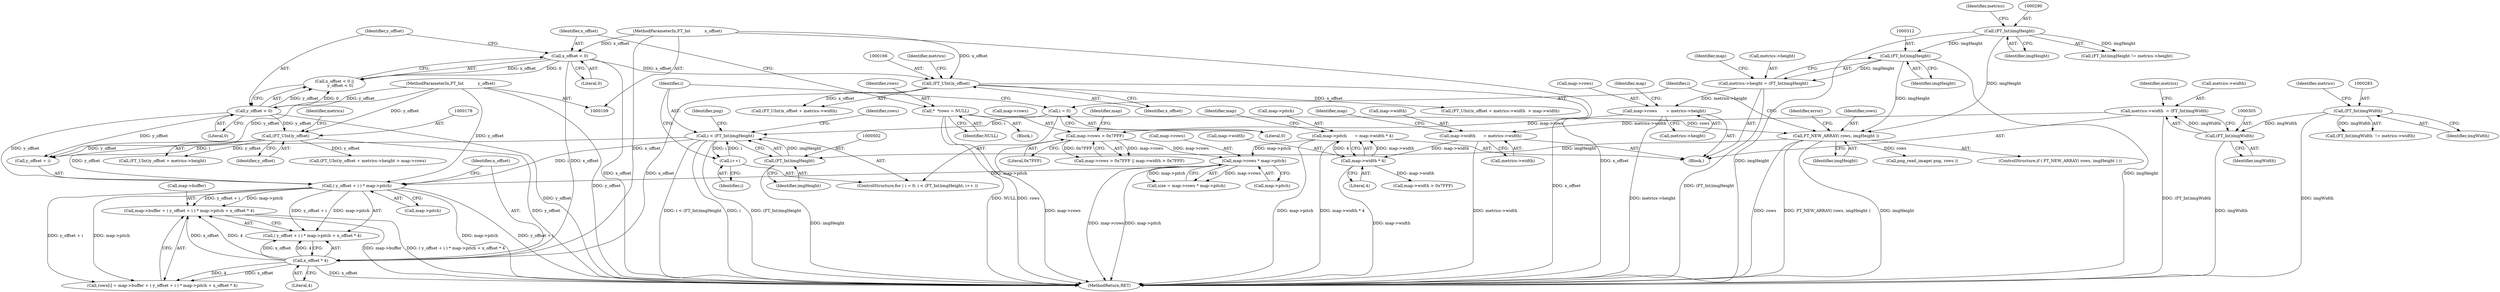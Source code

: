 digraph "0_savannah_b3500af717010137046ec4076d1e1c0641e33727_6@pointer" {
"1000510" [label="(Call,map->buffer + ( y_offset + i ) * map->pitch + x_offset * 4)"];
"1000515" [label="(Call,( y_offset + i ) * map->pitch)"];
"1000177" [label="(Call,(FT_UInt)y_offset)"];
"1000149" [label="(Call,y_offset < 0)"];
"1000112" [label="(MethodParameterIn,FT_Int           y_offset)"];
"1000499" [label="(Call,i < (FT_Int)imgHeight)"];
"1000496" [label="(Call,i = 0)"];
"1000504" [label="(Call,i++)"];
"1000501" [label="(Call,(FT_Int)imgHeight)"];
"1000486" [label="(Call,FT_NEW_ARRAY( rows, imgHeight ))"];
"1000141" [label="(Call,*  *rows = NULL)"];
"1000289" [label="(Call,(FT_Int)imgHeight)"];
"1000311" [label="(Call,(FT_Int)imgHeight)"];
"1000367" [label="(Call,map->rows * map->pitch)"];
"1000349" [label="(Call,map->rows > 0x7FFF)"];
"1000321" [label="(Call,map->rows       = metrics->height)"];
"1000307" [label="(Call,metrics->height = (FT_Int)imgHeight)"];
"1000333" [label="(Call,map->pitch      = map->width * 4)"];
"1000337" [label="(Call,map->width * 4)"];
"1000314" [label="(Call,map->width      = metrics->width)"];
"1000300" [label="(Call,metrics->width  = (FT_Int)imgWidth)"];
"1000304" [label="(Call,(FT_Int)imgWidth)"];
"1000282" [label="(Call,(FT_Int)imgWidth)"];
"1000522" [label="(Call,x_offset * 4)"];
"1000165" [label="(Call,(FT_UInt)x_offset)"];
"1000146" [label="(Call,x_offset < 0)"];
"1000111" [label="(MethodParameterIn,FT_Int           x_offset)"];
"1000519" [label="(Call,map->pitch)"];
"1000498" [label="(Literal,0)"];
"1000281" [label="(Call,(FT_Int)imgWidth  != metrics->width)"];
"1000314" [label="(Call,map->width      = metrics->width)"];
"1000175" [label="(Call,(FT_UInt)y_offset + metrics->height > map->rows)"];
"1000334" [label="(Call,map->pitch)"];
"1000176" [label="(Call,(FT_UInt)y_offset + metrics->height)"];
"1000546" [label="(MethodReturn,RET)"];
"1000150" [label="(Identifier,y_offset)"];
"1000524" [label="(Literal,4)"];
"1000485" [label="(ControlStructure,if ( FT_NEW_ARRAY( rows, imgHeight ) ))"];
"1000181" [label="(Identifier,metrics)"];
"1000504" [label="(Call,i++)"];
"1000311" [label="(Call,(FT_Int)imgHeight)"];
"1000321" [label="(Call,map->rows       = metrics->height)"];
"1000368" [label="(Call,map->rows)"];
"1000367" [label="(Call,map->rows * map->pitch)"];
"1000316" [label="(Identifier,map)"];
"1000165" [label="(Call,(FT_UInt)x_offset)"];
"1000309" [label="(Identifier,metrics)"];
"1000289" [label="(Call,(FT_Int)imgHeight)"];
"1000151" [label="(Literal,0)"];
"1000496" [label="(Call,i = 0)"];
"1000486" [label="(Call,FT_NEW_ARRAY( rows, imgHeight ))"];
"1000313" [label="(Identifier,imgHeight)"];
"1000147" [label="(Identifier,x_offset)"];
"1000148" [label="(Literal,0)"];
"1000508" [label="(Identifier,rows)"];
"1000522" [label="(Call,x_offset * 4)"];
"1000516" [label="(Call,y_offset + i)"];
"1000510" [label="(Call,map->buffer + ( y_offset + i ) * map->pitch + x_offset * 4)"];
"1000145" [label="(Call,x_offset < 0 ||\n         y_offset < 0)"];
"1000177" [label="(Call,(FT_UInt)y_offset)"];
"1000146" [label="(Call,x_offset < 0)"];
"1000503" [label="(Identifier,imgHeight)"];
"1000356" [label="(Identifier,map)"];
"1000304" [label="(Call,(FT_Int)imgWidth)"];
"1000286" [label="(Identifier,metrics)"];
"1000111" [label="(MethodParameterIn,FT_Int           x_offset)"];
"1000526" [label="(Identifier,png)"];
"1000149" [label="(Call,y_offset < 0)"];
"1000315" [label="(Call,map->width)"];
"1000514" [label="(Call,( y_offset + i ) * map->pitch + x_offset * 4)"];
"1000338" [label="(Call,map->width)"];
"1000163" [label="(Call,(FT_UInt)x_offset + metrics->width  > map->width)"];
"1000350" [label="(Call,map->rows)"];
"1000488" [label="(Identifier,imgHeight)"];
"1000333" [label="(Call,map->pitch      = map->width * 4)"];
"1000511" [label="(Call,map->buffer)"];
"1000318" [label="(Call,metrics->width)"];
"1000282" [label="(Call,(FT_Int)imgWidth)"];
"1000112" [label="(MethodParameterIn,FT_Int           y_offset)"];
"1000164" [label="(Call,(FT_UInt)x_offset + metrics->width)"];
"1000365" [label="(Call,size = map->rows * map->pitch)"];
"1000371" [label="(Call,map->pitch)"];
"1000325" [label="(Call,metrics->height)"];
"1000308" [label="(Call,metrics->height)"];
"1000353" [label="(Literal,0x7FFF)"];
"1000307" [label="(Call,metrics->height = (FT_Int)imgHeight)"];
"1000119" [label="(Block,)"];
"1000487" [label="(Identifier,rows)"];
"1000500" [label="(Identifier,i)"];
"1000348" [label="(Call,map->rows > 0x7FFF || map->width > 0x7FFF)"];
"1000341" [label="(Literal,4)"];
"1000523" [label="(Identifier,x_offset)"];
"1000505" [label="(Identifier,i)"];
"1000143" [label="(Identifier,NULL)"];
"1000300" [label="(Call,metrics->width  = (FT_Int)imgWidth)"];
"1000293" [label="(Identifier,metrics)"];
"1000306" [label="(Identifier,imgWidth)"];
"1000301" [label="(Call,metrics->width)"];
"1000322" [label="(Call,map->rows)"];
"1000349" [label="(Call,map->rows > 0x7FFF)"];
"1000330" [label="(Identifier,map)"];
"1000354" [label="(Call,map->width > 0x7FFF)"];
"1000179" [label="(Identifier,y_offset)"];
"1000495" [label="(ControlStructure,for ( i = 0; i < (FT_Int)imgHeight; i++ ))"];
"1000525" [label="(Call,png_read_image( png, rows ))"];
"1000506" [label="(Call,rows[i] = map->buffer + ( y_offset + i ) * map->pitch + x_offset * 4)"];
"1000291" [label="(Identifier,imgHeight)"];
"1000298" [label="(Block,)"];
"1000169" [label="(Identifier,metrics)"];
"1000515" [label="(Call,( y_offset + i ) * map->pitch)"];
"1000491" [label="(Identifier,error)"];
"1000323" [label="(Identifier,map)"];
"1000284" [label="(Identifier,imgWidth)"];
"1000337" [label="(Call,map->width * 4)"];
"1000501" [label="(Call,(FT_Int)imgHeight)"];
"1000497" [label="(Identifier,i)"];
"1000142" [label="(Identifier,rows)"];
"1000344" [label="(Identifier,map)"];
"1000141" [label="(Call,*  *rows = NULL)"];
"1000167" [label="(Identifier,x_offset)"];
"1000499" [label="(Call,i < (FT_Int)imgHeight)"];
"1000288" [label="(Call,(FT_Int)imgHeight != metrics->height)"];
"1000510" -> "1000506"  [label="AST: "];
"1000510" -> "1000514"  [label="CFG: "];
"1000511" -> "1000510"  [label="AST: "];
"1000514" -> "1000510"  [label="AST: "];
"1000506" -> "1000510"  [label="CFG: "];
"1000510" -> "1000546"  [label="DDG: ( y_offset + i ) * map->pitch + x_offset * 4"];
"1000510" -> "1000546"  [label="DDG: map->buffer"];
"1000515" -> "1000510"  [label="DDG: y_offset + i"];
"1000515" -> "1000510"  [label="DDG: map->pitch"];
"1000522" -> "1000510"  [label="DDG: x_offset"];
"1000522" -> "1000510"  [label="DDG: 4"];
"1000515" -> "1000514"  [label="AST: "];
"1000515" -> "1000519"  [label="CFG: "];
"1000516" -> "1000515"  [label="AST: "];
"1000519" -> "1000515"  [label="AST: "];
"1000523" -> "1000515"  [label="CFG: "];
"1000515" -> "1000546"  [label="DDG: map->pitch"];
"1000515" -> "1000546"  [label="DDG: y_offset + i"];
"1000515" -> "1000506"  [label="DDG: y_offset + i"];
"1000515" -> "1000506"  [label="DDG: map->pitch"];
"1000515" -> "1000514"  [label="DDG: y_offset + i"];
"1000515" -> "1000514"  [label="DDG: map->pitch"];
"1000177" -> "1000515"  [label="DDG: y_offset"];
"1000149" -> "1000515"  [label="DDG: y_offset"];
"1000112" -> "1000515"  [label="DDG: y_offset"];
"1000499" -> "1000515"  [label="DDG: i"];
"1000367" -> "1000515"  [label="DDG: map->pitch"];
"1000177" -> "1000176"  [label="AST: "];
"1000177" -> "1000179"  [label="CFG: "];
"1000178" -> "1000177"  [label="AST: "];
"1000179" -> "1000177"  [label="AST: "];
"1000181" -> "1000177"  [label="CFG: "];
"1000177" -> "1000546"  [label="DDG: y_offset"];
"1000177" -> "1000175"  [label="DDG: y_offset"];
"1000177" -> "1000176"  [label="DDG: y_offset"];
"1000149" -> "1000177"  [label="DDG: y_offset"];
"1000112" -> "1000177"  [label="DDG: y_offset"];
"1000177" -> "1000516"  [label="DDG: y_offset"];
"1000149" -> "1000145"  [label="AST: "];
"1000149" -> "1000151"  [label="CFG: "];
"1000150" -> "1000149"  [label="AST: "];
"1000151" -> "1000149"  [label="AST: "];
"1000145" -> "1000149"  [label="CFG: "];
"1000149" -> "1000546"  [label="DDG: y_offset"];
"1000149" -> "1000145"  [label="DDG: y_offset"];
"1000149" -> "1000145"  [label="DDG: 0"];
"1000112" -> "1000149"  [label="DDG: y_offset"];
"1000149" -> "1000516"  [label="DDG: y_offset"];
"1000112" -> "1000109"  [label="AST: "];
"1000112" -> "1000546"  [label="DDG: y_offset"];
"1000112" -> "1000516"  [label="DDG: y_offset"];
"1000499" -> "1000495"  [label="AST: "];
"1000499" -> "1000501"  [label="CFG: "];
"1000500" -> "1000499"  [label="AST: "];
"1000501" -> "1000499"  [label="AST: "];
"1000508" -> "1000499"  [label="CFG: "];
"1000526" -> "1000499"  [label="CFG: "];
"1000499" -> "1000546"  [label="DDG: i < (FT_Int)imgHeight"];
"1000499" -> "1000546"  [label="DDG: i"];
"1000499" -> "1000546"  [label="DDG: (FT_Int)imgHeight"];
"1000496" -> "1000499"  [label="DDG: i"];
"1000504" -> "1000499"  [label="DDG: i"];
"1000501" -> "1000499"  [label="DDG: imgHeight"];
"1000499" -> "1000504"  [label="DDG: i"];
"1000499" -> "1000516"  [label="DDG: i"];
"1000496" -> "1000495"  [label="AST: "];
"1000496" -> "1000498"  [label="CFG: "];
"1000497" -> "1000496"  [label="AST: "];
"1000498" -> "1000496"  [label="AST: "];
"1000500" -> "1000496"  [label="CFG: "];
"1000504" -> "1000495"  [label="AST: "];
"1000504" -> "1000505"  [label="CFG: "];
"1000505" -> "1000504"  [label="AST: "];
"1000500" -> "1000504"  [label="CFG: "];
"1000501" -> "1000503"  [label="CFG: "];
"1000502" -> "1000501"  [label="AST: "];
"1000503" -> "1000501"  [label="AST: "];
"1000501" -> "1000546"  [label="DDG: imgHeight"];
"1000486" -> "1000501"  [label="DDG: imgHeight"];
"1000486" -> "1000485"  [label="AST: "];
"1000486" -> "1000488"  [label="CFG: "];
"1000487" -> "1000486"  [label="AST: "];
"1000488" -> "1000486"  [label="AST: "];
"1000491" -> "1000486"  [label="CFG: "];
"1000497" -> "1000486"  [label="CFG: "];
"1000486" -> "1000546"  [label="DDG: FT_NEW_ARRAY( rows, imgHeight )"];
"1000486" -> "1000546"  [label="DDG: imgHeight"];
"1000486" -> "1000546"  [label="DDG: rows"];
"1000141" -> "1000486"  [label="DDG: rows"];
"1000289" -> "1000486"  [label="DDG: imgHeight"];
"1000311" -> "1000486"  [label="DDG: imgHeight"];
"1000486" -> "1000525"  [label="DDG: rows"];
"1000141" -> "1000119"  [label="AST: "];
"1000141" -> "1000143"  [label="CFG: "];
"1000142" -> "1000141"  [label="AST: "];
"1000143" -> "1000141"  [label="AST: "];
"1000147" -> "1000141"  [label="CFG: "];
"1000141" -> "1000546"  [label="DDG: rows"];
"1000141" -> "1000546"  [label="DDG: NULL"];
"1000289" -> "1000288"  [label="AST: "];
"1000289" -> "1000291"  [label="CFG: "];
"1000290" -> "1000289"  [label="AST: "];
"1000291" -> "1000289"  [label="AST: "];
"1000293" -> "1000289"  [label="CFG: "];
"1000289" -> "1000546"  [label="DDG: imgHeight"];
"1000289" -> "1000288"  [label="DDG: imgHeight"];
"1000289" -> "1000311"  [label="DDG: imgHeight"];
"1000311" -> "1000307"  [label="AST: "];
"1000311" -> "1000313"  [label="CFG: "];
"1000312" -> "1000311"  [label="AST: "];
"1000313" -> "1000311"  [label="AST: "];
"1000307" -> "1000311"  [label="CFG: "];
"1000311" -> "1000546"  [label="DDG: imgHeight"];
"1000311" -> "1000307"  [label="DDG: imgHeight"];
"1000367" -> "1000365"  [label="AST: "];
"1000367" -> "1000371"  [label="CFG: "];
"1000368" -> "1000367"  [label="AST: "];
"1000371" -> "1000367"  [label="AST: "];
"1000365" -> "1000367"  [label="CFG: "];
"1000367" -> "1000546"  [label="DDG: map->rows"];
"1000367" -> "1000546"  [label="DDG: map->pitch"];
"1000367" -> "1000365"  [label="DDG: map->rows"];
"1000367" -> "1000365"  [label="DDG: map->pitch"];
"1000349" -> "1000367"  [label="DDG: map->rows"];
"1000333" -> "1000367"  [label="DDG: map->pitch"];
"1000349" -> "1000348"  [label="AST: "];
"1000349" -> "1000353"  [label="CFG: "];
"1000350" -> "1000349"  [label="AST: "];
"1000353" -> "1000349"  [label="AST: "];
"1000356" -> "1000349"  [label="CFG: "];
"1000348" -> "1000349"  [label="CFG: "];
"1000349" -> "1000546"  [label="DDG: map->rows"];
"1000349" -> "1000348"  [label="DDG: map->rows"];
"1000349" -> "1000348"  [label="DDG: 0x7FFF"];
"1000321" -> "1000349"  [label="DDG: map->rows"];
"1000321" -> "1000298"  [label="AST: "];
"1000321" -> "1000325"  [label="CFG: "];
"1000322" -> "1000321"  [label="AST: "];
"1000325" -> "1000321"  [label="AST: "];
"1000330" -> "1000321"  [label="CFG: "];
"1000321" -> "1000546"  [label="DDG: metrics->height"];
"1000307" -> "1000321"  [label="DDG: metrics->height"];
"1000307" -> "1000298"  [label="AST: "];
"1000308" -> "1000307"  [label="AST: "];
"1000316" -> "1000307"  [label="CFG: "];
"1000307" -> "1000546"  [label="DDG: (FT_Int)imgHeight"];
"1000333" -> "1000298"  [label="AST: "];
"1000333" -> "1000337"  [label="CFG: "];
"1000334" -> "1000333"  [label="AST: "];
"1000337" -> "1000333"  [label="AST: "];
"1000344" -> "1000333"  [label="CFG: "];
"1000333" -> "1000546"  [label="DDG: map->pitch"];
"1000333" -> "1000546"  [label="DDG: map->width * 4"];
"1000337" -> "1000333"  [label="DDG: map->width"];
"1000337" -> "1000333"  [label="DDG: 4"];
"1000337" -> "1000341"  [label="CFG: "];
"1000338" -> "1000337"  [label="AST: "];
"1000341" -> "1000337"  [label="AST: "];
"1000337" -> "1000546"  [label="DDG: map->width"];
"1000314" -> "1000337"  [label="DDG: map->width"];
"1000337" -> "1000354"  [label="DDG: map->width"];
"1000314" -> "1000298"  [label="AST: "];
"1000314" -> "1000318"  [label="CFG: "];
"1000315" -> "1000314"  [label="AST: "];
"1000318" -> "1000314"  [label="AST: "];
"1000323" -> "1000314"  [label="CFG: "];
"1000314" -> "1000546"  [label="DDG: metrics->width"];
"1000300" -> "1000314"  [label="DDG: metrics->width"];
"1000300" -> "1000298"  [label="AST: "];
"1000300" -> "1000304"  [label="CFG: "];
"1000301" -> "1000300"  [label="AST: "];
"1000304" -> "1000300"  [label="AST: "];
"1000309" -> "1000300"  [label="CFG: "];
"1000300" -> "1000546"  [label="DDG: (FT_Int)imgWidth"];
"1000304" -> "1000300"  [label="DDG: imgWidth"];
"1000304" -> "1000306"  [label="CFG: "];
"1000305" -> "1000304"  [label="AST: "];
"1000306" -> "1000304"  [label="AST: "];
"1000304" -> "1000546"  [label="DDG: imgWidth"];
"1000282" -> "1000304"  [label="DDG: imgWidth"];
"1000282" -> "1000281"  [label="AST: "];
"1000282" -> "1000284"  [label="CFG: "];
"1000283" -> "1000282"  [label="AST: "];
"1000284" -> "1000282"  [label="AST: "];
"1000286" -> "1000282"  [label="CFG: "];
"1000282" -> "1000546"  [label="DDG: imgWidth"];
"1000282" -> "1000281"  [label="DDG: imgWidth"];
"1000522" -> "1000514"  [label="AST: "];
"1000522" -> "1000524"  [label="CFG: "];
"1000523" -> "1000522"  [label="AST: "];
"1000524" -> "1000522"  [label="AST: "];
"1000514" -> "1000522"  [label="CFG: "];
"1000522" -> "1000546"  [label="DDG: x_offset"];
"1000522" -> "1000506"  [label="DDG: x_offset"];
"1000522" -> "1000506"  [label="DDG: 4"];
"1000522" -> "1000514"  [label="DDG: x_offset"];
"1000522" -> "1000514"  [label="DDG: 4"];
"1000165" -> "1000522"  [label="DDG: x_offset"];
"1000146" -> "1000522"  [label="DDG: x_offset"];
"1000111" -> "1000522"  [label="DDG: x_offset"];
"1000165" -> "1000164"  [label="AST: "];
"1000165" -> "1000167"  [label="CFG: "];
"1000166" -> "1000165"  [label="AST: "];
"1000167" -> "1000165"  [label="AST: "];
"1000169" -> "1000165"  [label="CFG: "];
"1000165" -> "1000546"  [label="DDG: x_offset"];
"1000165" -> "1000163"  [label="DDG: x_offset"];
"1000165" -> "1000164"  [label="DDG: x_offset"];
"1000146" -> "1000165"  [label="DDG: x_offset"];
"1000111" -> "1000165"  [label="DDG: x_offset"];
"1000146" -> "1000145"  [label="AST: "];
"1000146" -> "1000148"  [label="CFG: "];
"1000147" -> "1000146"  [label="AST: "];
"1000148" -> "1000146"  [label="AST: "];
"1000150" -> "1000146"  [label="CFG: "];
"1000145" -> "1000146"  [label="CFG: "];
"1000146" -> "1000546"  [label="DDG: x_offset"];
"1000146" -> "1000145"  [label="DDG: x_offset"];
"1000146" -> "1000145"  [label="DDG: 0"];
"1000111" -> "1000146"  [label="DDG: x_offset"];
"1000111" -> "1000109"  [label="AST: "];
"1000111" -> "1000546"  [label="DDG: x_offset"];
}
